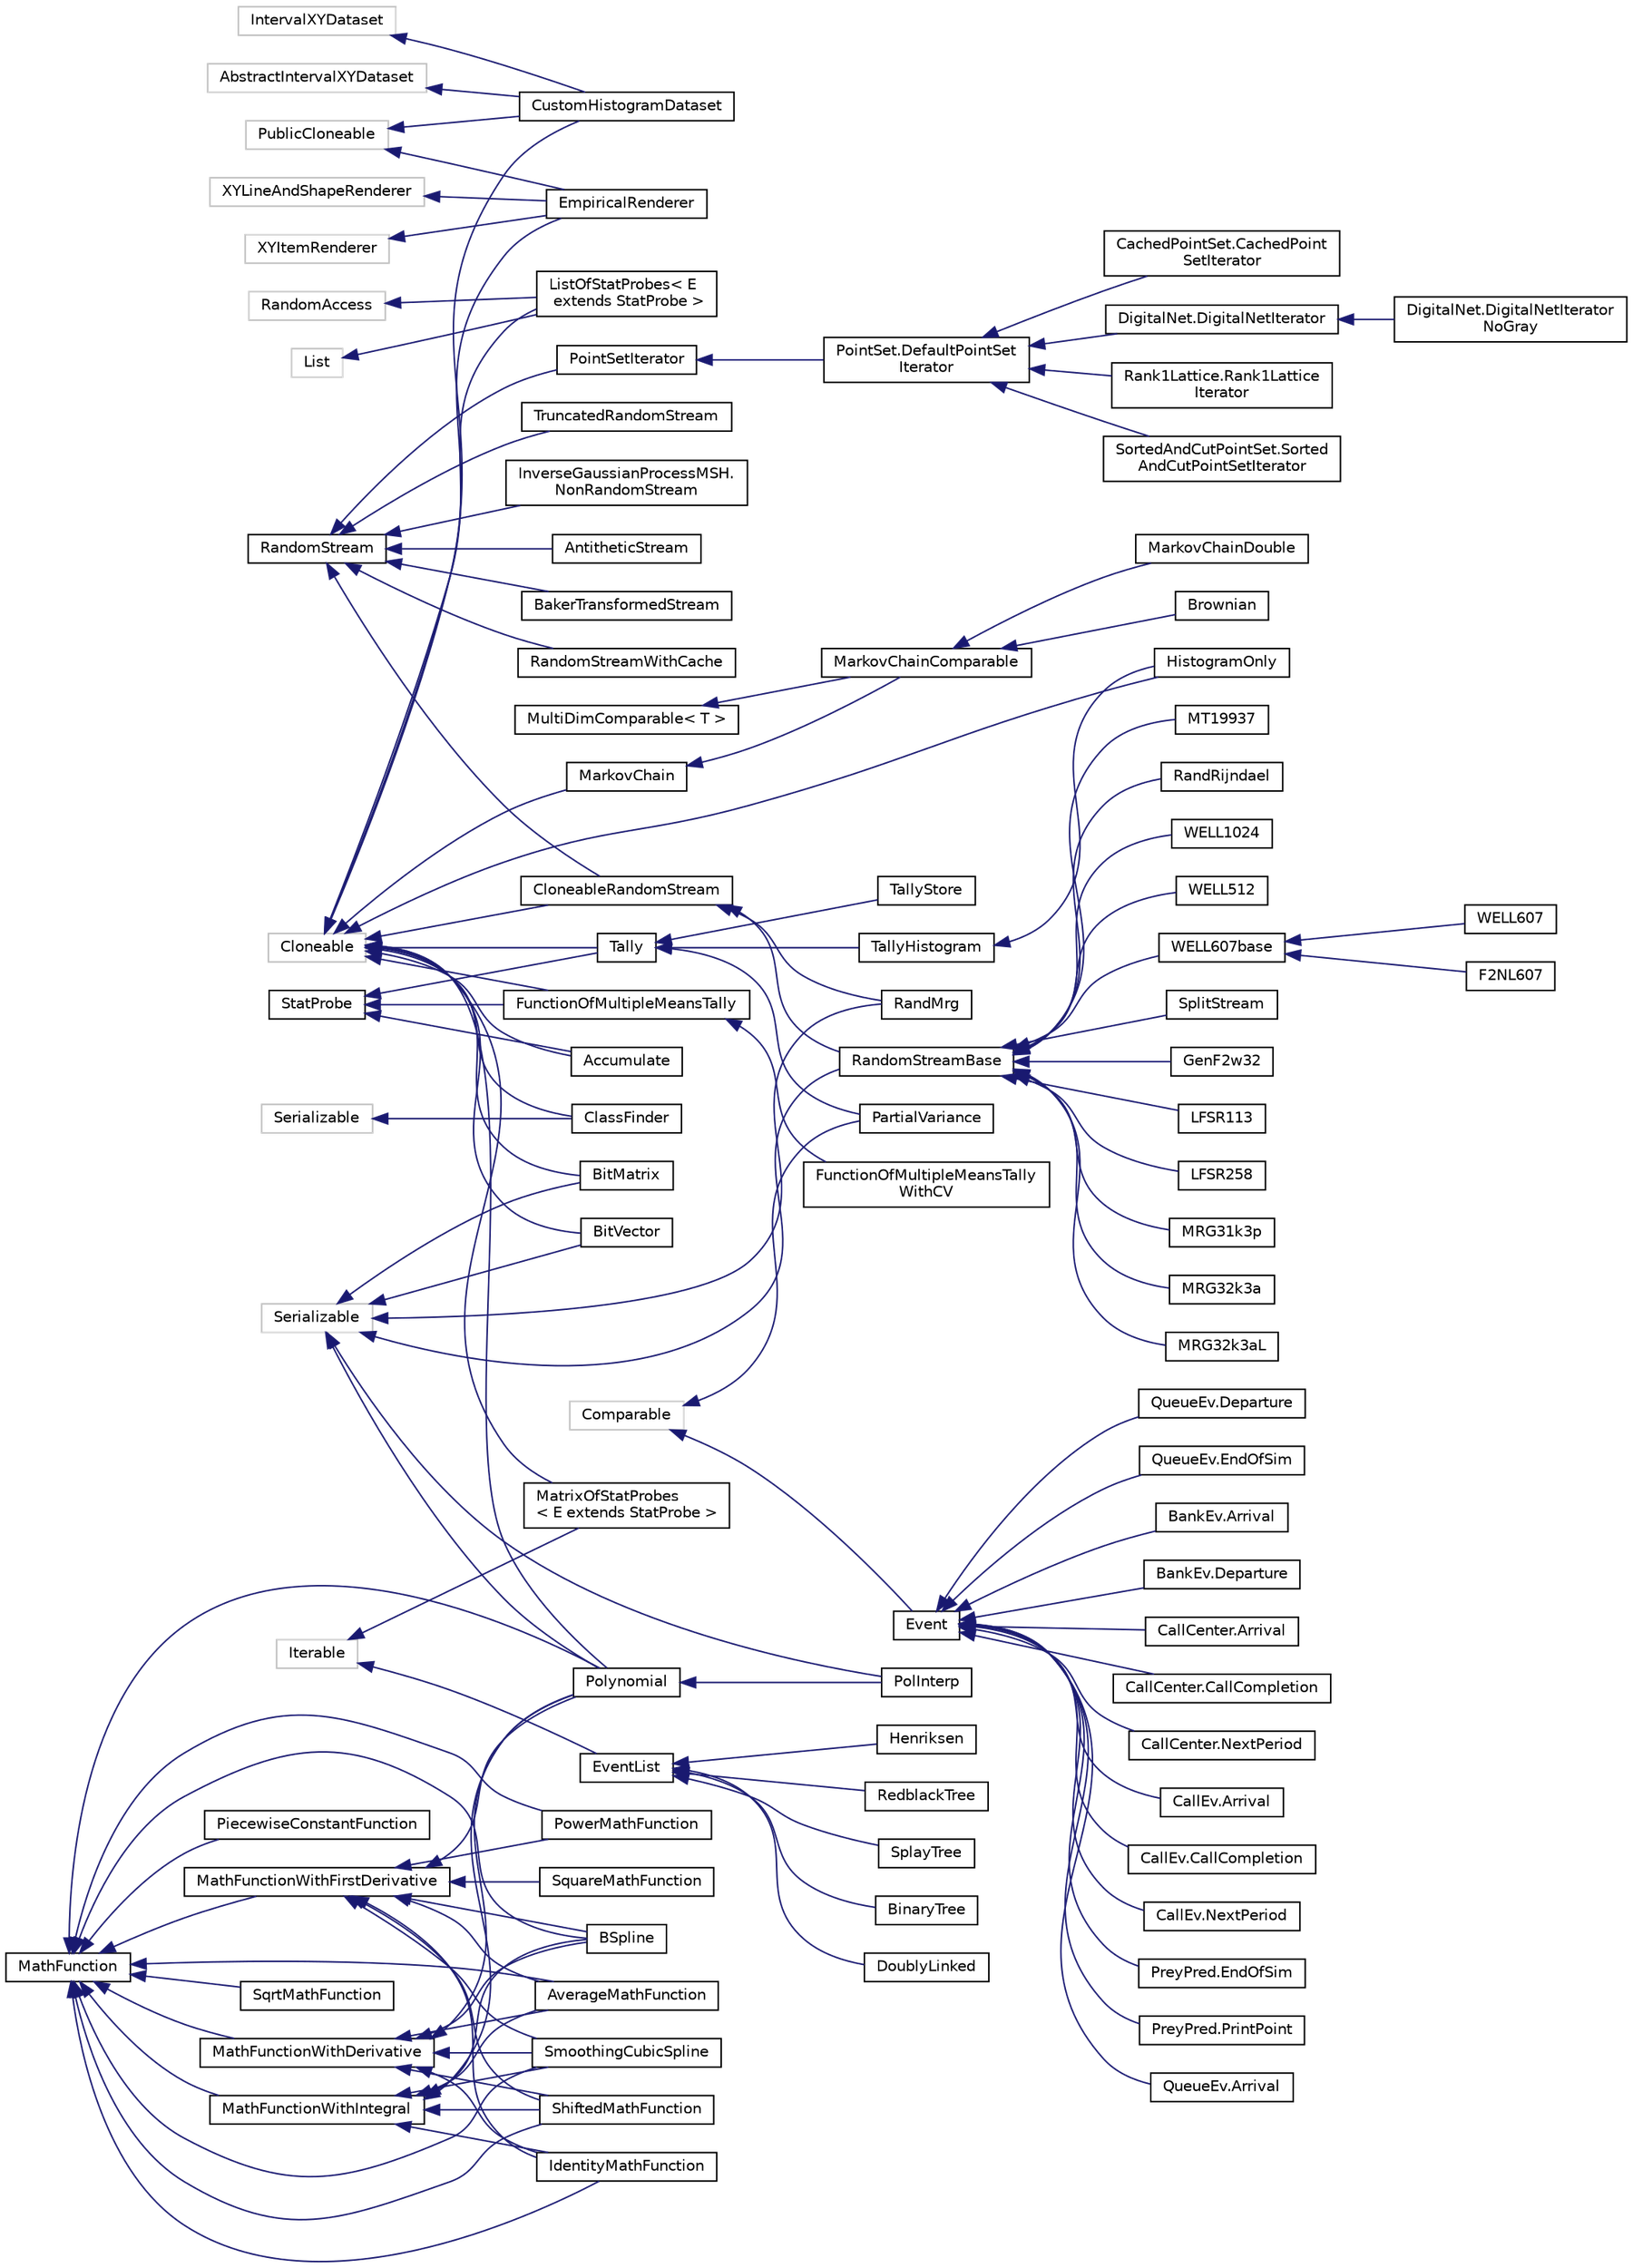 digraph "Graphical Class Hierarchy"
{
 // INTERACTIVE_SVG=YES
  bgcolor="transparent";
  edge [fontname="Helvetica",fontsize="10",labelfontname="Helvetica",labelfontsize="10"];
  node [fontname="Helvetica",fontsize="10",shape=record];
  rankdir="LR";
  Node616 [label="AbstractIntervalXYDataset",height=0.2,width=0.4,color="grey75"];
  Node616 -> Node563 [dir="back",color="midnightblue",fontsize="10",style="solid",fontname="Helvetica"];
  Node563 [label="CustomHistogramDataset",height=0.2,width=0.4,color="black",URL="$classumontreal_1_1ssj_1_1charts_1_1CustomHistogramDataset.html",tooltip="A dataset that can be used for creating histograms. "];
  Node605 [label="IntervalXYDataset",height=0.2,width=0.4,color="grey75"];
  Node605 -> Node563 [dir="back",color="midnightblue",fontsize="10",style="solid",fontname="Helvetica"];
  Node604 [label="List",height=0.2,width=0.4,color="grey75"];
  Node604 -> Node566 [dir="back",color="midnightblue",fontsize="10",style="solid",fontname="Helvetica"];
  Node566 [label="ListOfStatProbes\< E\l extends StatProbe \>",height=0.2,width=0.4,color="black",URL="$classumontreal_1_1ssj_1_1stat_1_1list_1_1ListOfStatProbes.html",tooltip="Represents a list of statistical probes that can be managed simultaneously. "];
  Node603 [label="PublicCloneable",height=0.2,width=0.4,color="grey75"];
  Node603 -> Node563 [dir="back",color="midnightblue",fontsize="10",style="solid",fontname="Helvetica"];
  Node603 -> Node564 [dir="back",color="midnightblue",fontsize="10",style="solid",fontname="Helvetica"];
  Node564 [label="EmpiricalRenderer",height=0.2,width=0.4,color="black",URL="$classumontreal_1_1ssj_1_1charts_1_1EmpiricalRenderer.html",tooltip="A renderer that draws horizontal lines between points and/or draws shapes at each data point to provi..."];
  Node602 [label="RandomAccess",height=0.2,width=0.4,color="grey75"];
  Node602 -> Node566 [dir="back",color="midnightblue",fontsize="10",style="solid",fontname="Helvetica"];
  Node601 [label="Serializable",height=0.2,width=0.4,color="grey75"];
  Node601 -> Node341 [dir="back",color="midnightblue",fontsize="10",style="solid",fontname="Helvetica"];
  Node341 [label="PolInterp",height=0.2,width=0.4,color="black",URL="$classumontreal_1_1ssj_1_1functionfit_1_1PolInterp.html",tooltip="Represents a polynomial that interpolates through a set of points. "];
  Node601 -> Node340 [dir="back",color="midnightblue",fontsize="10",style="solid",fontname="Helvetica"];
  Node340 [label="Polynomial",height=0.2,width=0.4,color="black",URL="$classumontreal_1_1ssj_1_1functions_1_1Polynomial.html",tooltip="Represents a polynomial of degree  in power form. "];
  Node340 -> Node341 [dir="back",color="midnightblue",fontsize="10",style="solid",fontname="Helvetica"];
  Node601 -> Node198 [dir="back",color="midnightblue",fontsize="10",style="solid",fontname="Helvetica"];
  Node198 [label="RandMrg",height=0.2,width=0.4,color="black",URL="$classumontreal_1_1ssj_1_1rng_1_1RandMrg.html",tooltip="USE MRG32k3a INSTEAD of this class. "];
  Node601 -> Node199 [dir="back",color="midnightblue",fontsize="10",style="solid",fontname="Helvetica"];
  Node199 [label="RandomStreamBase",height=0.2,width=0.4,color="black",URL="$classumontreal_1_1ssj_1_1rng_1_1RandomStreamBase.html",tooltip="This class provides a convenient foundation on which RNGs can be built. "];
  Node199 -> Node200 [dir="back",color="midnightblue",fontsize="10",style="solid",fontname="Helvetica"];
  Node200 [label="SplitStream",height=0.2,width=0.4,color="black",URL="$classumontreal_1_1ssj_1_1mcqmctools_1_1anova_1_1SplitStream.html",tooltip="Implements a random stream that mixes two input streams by using a coordinate mask. "];
  Node199 -> Node201 [dir="back",color="midnightblue",fontsize="10",style="solid",fontname="Helvetica"];
  Node201 [label="GenF2w32",height=0.2,width=0.4,color="black",URL="$classumontreal_1_1ssj_1_1rng_1_1GenF2w32.html",tooltip="Implements the RandomStream interface via inheritance from RandomStreamBase. "];
  Node199 -> Node202 [dir="back",color="midnightblue",fontsize="10",style="solid",fontname="Helvetica"];
  Node202 [label="LFSR113",height=0.2,width=0.4,color="black",URL="$classumontreal_1_1ssj_1_1rng_1_1LFSR113.html",tooltip="Extends RandomStreamBase using a composite linear feedback shift register (LFSR) (or Tausworthe) RNG ..."];
  Node199 -> Node203 [dir="back",color="midnightblue",fontsize="10",style="solid",fontname="Helvetica"];
  Node203 [label="LFSR258",height=0.2,width=0.4,color="black",URL="$classumontreal_1_1ssj_1_1rng_1_1LFSR258.html",tooltip="Extends RandomStreamBase using a 64-bit composite linear feedback shift register (LFSR) (or Tausworth..."];
  Node199 -> Node204 [dir="back",color="midnightblue",fontsize="10",style="solid",fontname="Helvetica"];
  Node204 [label="MRG31k3p",height=0.2,width=0.4,color="black",URL="$classumontreal_1_1ssj_1_1rng_1_1MRG31k3p.html",tooltip="Extends the abstract class RandomStreamBase, thus implementing the RandomStream interface indirectly..."];
  Node199 -> Node205 [dir="back",color="midnightblue",fontsize="10",style="solid",fontname="Helvetica"];
  Node205 [label="MRG32k3a",height=0.2,width=0.4,color="black",URL="$classumontreal_1_1ssj_1_1rng_1_1MRG32k3a.html",tooltip="Extends the abstract class RandomStreamBase by using as a backbone (or main) generator the combined m..."];
  Node199 -> Node206 [dir="back",color="midnightblue",fontsize="10",style="solid",fontname="Helvetica"];
  Node206 [label="MRG32k3aL",height=0.2,width=0.4,color="black",URL="$classumontreal_1_1ssj_1_1rng_1_1MRG32k3aL.html",tooltip="The same generator as MRG32k3a, except here it is implemented with type long instead of double..."];
  Node199 -> Node207 [dir="back",color="midnightblue",fontsize="10",style="solid",fontname="Helvetica"];
  Node207 [label="MT19937",height=0.2,width=0.4,color="black",URL="$classumontreal_1_1ssj_1_1rng_1_1MT19937.html",tooltip="Implements the RandomStream interface via inheritance from RandomStreamBase. "];
  Node199 -> Node208 [dir="back",color="midnightblue",fontsize="10",style="solid",fontname="Helvetica"];
  Node208 [label="RandRijndael",height=0.2,width=0.4,color="black",URL="$classumontreal_1_1ssj_1_1rng_1_1RandRijndael.html",tooltip="Implements a RNG using the Rijndael block cipher algorithm (AES) with key and block lengths of 128 bi..."];
  Node199 -> Node209 [dir="back",color="midnightblue",fontsize="10",style="solid",fontname="Helvetica"];
  Node209 [label="WELL1024",height=0.2,width=0.4,color="black",URL="$classumontreal_1_1ssj_1_1rng_1_1WELL1024.html",tooltip="Implements the RandomStream interface via inheritance from RandomStreamBase. "];
  Node199 -> Node210 [dir="back",color="midnightblue",fontsize="10",style="solid",fontname="Helvetica"];
  Node210 [label="WELL512",height=0.2,width=0.4,color="black",URL="$classumontreal_1_1ssj_1_1rng_1_1WELL512.html",tooltip="This class implements the RandomStream interface via inheritance from RandomStreamBase. "];
  Node199 -> Node211 [dir="back",color="midnightblue",fontsize="10",style="solid",fontname="Helvetica"];
  Node211 [label="WELL607base",height=0.2,width=0.4,color="black",URL="$classumontreal_1_1ssj_1_1rng_1_1WELL607base.html"];
  Node211 -> Node212 [dir="back",color="midnightblue",fontsize="10",style="solid",fontname="Helvetica"];
  Node212 [label="F2NL607",height=0.2,width=0.4,color="black",URL="$classumontreal_1_1ssj_1_1rng_1_1F2NL607.html",tooltip="Implements the RandomStream interface by using as a backbone generator the combination of the WELL607..."];
  Node211 -> Node213 [dir="back",color="midnightblue",fontsize="10",style="solid",fontname="Helvetica"];
  Node213 [label="WELL607",height=0.2,width=0.4,color="black",URL="$classumontreal_1_1ssj_1_1rng_1_1WELL607.html",tooltip="This class implements the RandomStream interface via inheritance from RandomStreamBase. "];
  Node601 -> Node567 [dir="back",color="midnightblue",fontsize="10",style="solid",fontname="Helvetica"];
  Node567 [label="BitMatrix",height=0.2,width=0.4,color="black",URL="$classumontreal_1_1ssj_1_1util_1_1BitMatrix.html",tooltip="This class implements matrices of bits of arbitrary dimensions. "];
  Node601 -> Node568 [dir="back",color="midnightblue",fontsize="10",style="solid",fontname="Helvetica"];
  Node568 [label="BitVector",height=0.2,width=0.4,color="black",URL="$classumontreal_1_1ssj_1_1util_1_1BitVector.html",tooltip="This class implements vectors of bits and the operations needed to use them. "];
  Node600 [label="XYItemRenderer",height=0.2,width=0.4,color="grey75"];
  Node600 -> Node564 [dir="back",color="midnightblue",fontsize="10",style="solid",fontname="Helvetica"];
  Node599 [label="XYLineAndShapeRenderer",height=0.2,width=0.4,color="grey75"];
  Node599 -> Node564 [dir="back",color="midnightblue",fontsize="10",style="solid",fontname="Helvetica"];
  Node562 [label="Cloneable",height=0.2,width=0.4,color="grey75"];
  Node562 -> Node563 [dir="back",color="midnightblue",fontsize="10",style="solid",fontname="Helvetica"];
  Node562 -> Node564 [dir="back",color="midnightblue",fontsize="10",style="solid",fontname="Helvetica"];
  Node562 -> Node340 [dir="back",color="midnightblue",fontsize="10",style="solid",fontname="Helvetica"];
  Node562 -> Node565 [dir="back",color="midnightblue",fontsize="10",style="solid",fontname="Helvetica"];
  Node565 [label="MarkovChain",height=0.2,width=0.4,color="black",URL="$classumontreal_1_1ssj_1_1markovchainrqmc_1_1MarkovChain.html",tooltip="This class defines a generic Markov chain and provides basic tools to simulate it for a given number ..."];
  Node565 -> Node310 [dir="back",color="midnightblue",fontsize="10",style="solid",fontname="Helvetica"];
  Node310 [label="MarkovChainComparable",height=0.2,width=0.4,color="black",URL="$classumontreal_1_1ssj_1_1markovchainrqmc_1_1MarkovChainComparable.html",tooltip="A subclass of Markov chain for which there is a total ordering between the states in each dimension i..."];
  Node310 -> Node311 [dir="back",color="midnightblue",fontsize="10",style="solid",fontname="Helvetica"];
  Node311 [label="Brownian",height=0.2,width=0.4,color="black",URL="$classmarkovchainrqmc_1_1Brownian.html"];
  Node310 -> Node312 [dir="back",color="midnightblue",fontsize="10",style="solid",fontname="Helvetica"];
  Node312 [label="MarkovChainDouble",height=0.2,width=0.4,color="black",URL="$classumontreal_1_1ssj_1_1markovchainrqmc_1_1MarkovChainDouble.html",tooltip="A special kind of Markov chain whose state space is a subset of the real numbers. ..."];
  Node562 -> Node197 [dir="back",color="midnightblue",fontsize="10",style="solid",fontname="Helvetica"];
  Node197 [label="CloneableRandomStream",height=0.2,width=0.4,color="black",URL="$interfaceumontreal_1_1ssj_1_1rng_1_1CloneableRandomStream.html",tooltip="CloneableRandomStream extends RandomStream and Cloneable. "];
  Node197 -> Node198 [dir="back",color="midnightblue",fontsize="10",style="solid",fontname="Helvetica"];
  Node197 -> Node199 [dir="back",color="midnightblue",fontsize="10",style="solid",fontname="Helvetica"];
  Node562 -> Node1 [dir="back",color="midnightblue",fontsize="10",style="solid",fontname="Helvetica"];
  Node1 [label="Accumulate",height=0.2,width=0.4,color="black",URL="$classumontreal_1_1ssj_1_1simevents_1_1Accumulate.html",tooltip="A subclass of umontreal.ssj.stat.StatProbe, for collecting statistics on a variable that evolves in s..."];
  Node562 -> Node2 [dir="back",color="midnightblue",fontsize="10",style="solid",fontname="Helvetica"];
  Node2 [label="FunctionOfMultipleMeansTally",height=0.2,width=0.4,color="black",URL="$classumontreal_1_1ssj_1_1stat_1_1FunctionOfMultipleMeansTally.html",tooltip="Represents a statistical collector for estimating a function of multiple means with a confidence inte..."];
  Node2 -> Node3 [dir="back",color="midnightblue",fontsize="10",style="solid",fontname="Helvetica"];
  Node3 [label="FunctionOfMultipleMeansTally\lWithCV",height=0.2,width=0.4,color="black",URL="$classumontreal_1_1ssj_1_1stat_1_1list_1_1lincv_1_1FunctionOfMultipleMeansTallyWithCV.html",tooltip="Represents a function of multiple means tally for an estimator with linear control variables..."];
  Node562 -> Node7 [dir="back",color="midnightblue",fontsize="10",style="solid",fontname="Helvetica"];
  Node7 [label="HistogramOnly",height=0.2,width=0.4,color="black",URL="$classumontreal_1_1ssj_1_1stat_1_1HistogramOnly.html",tooltip="This class is similar to TallyHistogram, except that it does not maintain the min, max, average, and variance of the observations. "];
  Node562 -> Node566 [dir="back",color="midnightblue",fontsize="10",style="solid",fontname="Helvetica"];
  Node562 -> Node373 [dir="back",color="midnightblue",fontsize="10",style="solid",fontname="Helvetica"];
  Node373 [label="MatrixOfStatProbes\l\< E extends StatProbe \>",height=0.2,width=0.4,color="black",URL="$classumontreal_1_1ssj_1_1stat_1_1matrix_1_1MatrixOfStatProbes.html",tooltip="Represents a matrix of statistical probes that can be managed simultaneously. "];
  Node562 -> Node4 [dir="back",color="midnightblue",fontsize="10",style="solid",fontname="Helvetica"];
  Node4 [label="Tally",height=0.2,width=0.4,color="black",URL="$classumontreal_1_1ssj_1_1stat_1_1Tally.html",tooltip="A subclass of StatProbe. "];
  Node4 -> Node5 [dir="back",color="midnightblue",fontsize="10",style="solid",fontname="Helvetica"];
  Node5 [label="PartialVariance",height=0.2,width=0.4,color="black",URL="$classumontreal_1_1ssj_1_1mcqmctools_1_1anova_1_1PartialVariance.html",tooltip="Represents the partial variance of a function with respect to a given coordinate set. "];
  Node4 -> Node6 [dir="back",color="midnightblue",fontsize="10",style="solid",fontname="Helvetica"];
  Node6 [label="TallyHistogram",height=0.2,width=0.4,color="black",URL="$classumontreal_1_1ssj_1_1stat_1_1TallyHistogram.html",tooltip="This class extends Tally. "];
  Node6 -> Node7 [dir="back",color="midnightblue",fontsize="10",style="solid",fontname="Helvetica"];
  Node4 -> Node8 [dir="back",color="midnightblue",fontsize="10",style="solid",fontname="Helvetica"];
  Node8 [label="TallyStore",height=0.2,width=0.4,color="black",URL="$classumontreal_1_1ssj_1_1stat_1_1TallyStore.html",tooltip="This class is a variant of Tally for which the individual observations are stored in a list implement..."];
  Node562 -> Node567 [dir="back",color="midnightblue",fontsize="10",style="solid",fontname="Helvetica"];
  Node562 -> Node568 [dir="back",color="midnightblue",fontsize="10",style="solid",fontname="Helvetica"];
  Node562 -> Node74 [dir="back",color="midnightblue",fontsize="10",style="solid",fontname="Helvetica"];
  Node74 [label="ClassFinder",height=0.2,width=0.4,color="black",URL="$classumontreal_1_1ssj_1_1util_1_1ClassFinder.html",tooltip="Utility class used to convert a simple class name to a fully qualified class object. "];
  Node546 [label="Comparable",height=0.2,width=0.4,color="grey75"];
  Node546 -> Node5 [dir="back",color="midnightblue",fontsize="10",style="solid",fontname="Helvetica"];
  Node546 -> Node547 [dir="back",color="midnightblue",fontsize="10",style="solid",fontname="Helvetica"];
  Node547 [label="Event",height=0.2,width=0.4,color="black",URL="$classumontreal_1_1ssj_1_1simevents_1_1Event.html",tooltip="This abstract class provides event scheduling tools. "];
  Node547 -> Node548 [dir="back",color="midnightblue",fontsize="10",style="solid",fontname="Helvetica"];
  Node548 [label="BankEv.Arrival",height=0.2,width=0.4,color="black",URL="$classtutorial_1_1BankEv_1_1Arrival.html"];
  Node547 -> Node549 [dir="back",color="midnightblue",fontsize="10",style="solid",fontname="Helvetica"];
  Node549 [label="BankEv.Departure",height=0.2,width=0.4,color="black",URL="$classtutorial_1_1BankEv_1_1Departure.html"];
  Node547 -> Node550 [dir="back",color="midnightblue",fontsize="10",style="solid",fontname="Helvetica"];
  Node550 [label="CallCenter.Arrival",height=0.2,width=0.4,color="black",URL="$classtutorial_1_1CallCenter_1_1Arrival.html"];
  Node547 -> Node551 [dir="back",color="midnightblue",fontsize="10",style="solid",fontname="Helvetica"];
  Node551 [label="CallCenter.CallCompletion",height=0.2,width=0.4,color="black",URL="$classtutorial_1_1CallCenter_1_1CallCompletion.html"];
  Node547 -> Node552 [dir="back",color="midnightblue",fontsize="10",style="solid",fontname="Helvetica"];
  Node552 [label="CallCenter.NextPeriod",height=0.2,width=0.4,color="black",URL="$classtutorial_1_1CallCenter_1_1NextPeriod.html"];
  Node547 -> Node553 [dir="back",color="midnightblue",fontsize="10",style="solid",fontname="Helvetica"];
  Node553 [label="CallEv.Arrival",height=0.2,width=0.4,color="black",URL="$classtutorial_1_1CallEv_1_1Arrival.html"];
  Node547 -> Node554 [dir="back",color="midnightblue",fontsize="10",style="solid",fontname="Helvetica"];
  Node554 [label="CallEv.CallCompletion",height=0.2,width=0.4,color="black",URL="$classtutorial_1_1CallEv_1_1CallCompletion.html"];
  Node547 -> Node555 [dir="back",color="midnightblue",fontsize="10",style="solid",fontname="Helvetica"];
  Node555 [label="CallEv.NextPeriod",height=0.2,width=0.4,color="black",URL="$classtutorial_1_1CallEv_1_1NextPeriod.html"];
  Node547 -> Node556 [dir="back",color="midnightblue",fontsize="10",style="solid",fontname="Helvetica"];
  Node556 [label="PreyPred.EndOfSim",height=0.2,width=0.4,color="black",URL="$classtutorial_1_1PreyPred_1_1EndOfSim.html"];
  Node547 -> Node557 [dir="back",color="midnightblue",fontsize="10",style="solid",fontname="Helvetica"];
  Node557 [label="PreyPred.PrintPoint",height=0.2,width=0.4,color="black",URL="$classtutorial_1_1PreyPred_1_1PrintPoint.html"];
  Node547 -> Node558 [dir="back",color="midnightblue",fontsize="10",style="solid",fontname="Helvetica"];
  Node558 [label="QueueEv.Arrival",height=0.2,width=0.4,color="black",URL="$classtutorial_1_1QueueEv_1_1Arrival.html"];
  Node547 -> Node559 [dir="back",color="midnightblue",fontsize="10",style="solid",fontname="Helvetica"];
  Node559 [label="QueueEv.Departure",height=0.2,width=0.4,color="black",URL="$classtutorial_1_1QueueEv_1_1Departure.html"];
  Node547 -> Node560 [dir="back",color="midnightblue",fontsize="10",style="solid",fontname="Helvetica"];
  Node560 [label="QueueEv.EndOfSim",height=0.2,width=0.4,color="black",URL="$classtutorial_1_1QueueEv_1_1EndOfSim.html"];
  Node366 [label="Iterable",height=0.2,width=0.4,color="grey75"];
  Node366 -> Node367 [dir="back",color="midnightblue",fontsize="10",style="solid",fontname="Helvetica"];
  Node367 [label="EventList",height=0.2,width=0.4,color="black",URL="$interfaceumontreal_1_1ssj_1_1simevents_1_1eventlist_1_1EventList.html",tooltip="An interface for implementations of event lists. "];
  Node367 -> Node368 [dir="back",color="midnightblue",fontsize="10",style="solid",fontname="Helvetica"];
  Node368 [label="BinaryTree",height=0.2,width=0.4,color="black",URL="$classumontreal_1_1ssj_1_1simevents_1_1eventlist_1_1BinaryTree.html",tooltip="An implementation of EventList using a binary search tree. "];
  Node367 -> Node369 [dir="back",color="midnightblue",fontsize="10",style="solid",fontname="Helvetica"];
  Node369 [label="DoublyLinked",height=0.2,width=0.4,color="black",URL="$classumontreal_1_1ssj_1_1simevents_1_1eventlist_1_1DoublyLinked.html",tooltip="An implementation of EventList using a doubly linked linear list. "];
  Node367 -> Node370 [dir="back",color="midnightblue",fontsize="10",style="solid",fontname="Helvetica"];
  Node370 [label="Henriksen",height=0.2,width=0.4,color="black",URL="$classumontreal_1_1ssj_1_1simevents_1_1eventlist_1_1Henriksen.html",tooltip="An implementation of EventList using the doubly-linked indexed list of Henriksen   (see also   (p..."];
  Node367 -> Node371 [dir="back",color="midnightblue",fontsize="10",style="solid",fontname="Helvetica"];
  Node371 [label="RedblackTree",height=0.2,width=0.4,color="black",URL="$classumontreal_1_1ssj_1_1simevents_1_1eventlist_1_1RedblackTree.html",tooltip="An implementation of EventList using a red black tree, which is similar to a binary search tree excep..."];
  Node367 -> Node372 [dir="back",color="midnightblue",fontsize="10",style="solid",fontname="Helvetica"];
  Node372 [label="SplayTree",height=0.2,width=0.4,color="black",URL="$classumontreal_1_1ssj_1_1simevents_1_1eventlist_1_1SplayTree.html",tooltip="An implementation of EventList using a splay tree  . "];
  Node366 -> Node373 [dir="back",color="midnightblue",fontsize="10",style="solid",fontname="Helvetica"];
  Node334 [label="MathFunction",height=0.2,width=0.4,color="black",URL="$interfaceumontreal_1_1ssj_1_1functions_1_1MathFunction.html",tooltip="This interface should be implemented by classes which represent univariate mathematical functions..."];
  Node334 -> Node335 [dir="back",color="midnightblue",fontsize="10",style="solid",fontname="Helvetica"];
  Node335 [label="BSpline",height=0.2,width=0.4,color="black",URL="$classumontreal_1_1ssj_1_1functionfit_1_1BSpline.html",tooltip="Represents a B-spline with control points at . "];
  Node334 -> Node336 [dir="back",color="midnightblue",fontsize="10",style="solid",fontname="Helvetica"];
  Node336 [label="SmoothingCubicSpline",height=0.2,width=0.4,color="black",URL="$classumontreal_1_1ssj_1_1functionfit_1_1SmoothingCubicSpline.html",tooltip="Represents a cubic spline with nodes at  computed with the smoothing cubic spline algorithm of Schoen..."];
  Node334 -> Node337 [dir="back",color="midnightblue",fontsize="10",style="solid",fontname="Helvetica"];
  Node337 [label="AverageMathFunction",height=0.2,width=0.4,color="black",URL="$classumontreal_1_1ssj_1_1functions_1_1AverageMathFunction.html",tooltip="Represents a function computing the average of several functions. "];
  Node334 -> Node338 [dir="back",color="midnightblue",fontsize="10",style="solid",fontname="Helvetica"];
  Node338 [label="IdentityMathFunction",height=0.2,width=0.4,color="black",URL="$classumontreal_1_1ssj_1_1functions_1_1IdentityMathFunction.html",tooltip="Represents the identity function . "];
  Node334 -> Node339 [dir="back",color="midnightblue",fontsize="10",style="solid",fontname="Helvetica"];
  Node339 [label="MathFunctionWithDerivative",height=0.2,width=0.4,color="black",URL="$interfaceumontreal_1_1ssj_1_1functions_1_1MathFunctionWithDerivative.html",tooltip="Represents a mathematical function whose th derivative can be computed using derivative(double,int). "];
  Node339 -> Node335 [dir="back",color="midnightblue",fontsize="10",style="solid",fontname="Helvetica"];
  Node339 -> Node336 [dir="back",color="midnightblue",fontsize="10",style="solid",fontname="Helvetica"];
  Node339 -> Node337 [dir="back",color="midnightblue",fontsize="10",style="solid",fontname="Helvetica"];
  Node339 -> Node338 [dir="back",color="midnightblue",fontsize="10",style="solid",fontname="Helvetica"];
  Node339 -> Node340 [dir="back",color="midnightblue",fontsize="10",style="solid",fontname="Helvetica"];
  Node339 -> Node342 [dir="back",color="midnightblue",fontsize="10",style="solid",fontname="Helvetica"];
  Node342 [label="ShiftedMathFunction",height=0.2,width=0.4,color="black",URL="$classumontreal_1_1ssj_1_1functions_1_1ShiftedMathFunction.html",tooltip="Represents a function computing  for a user-defined function  and shift . "];
  Node334 -> Node343 [dir="back",color="midnightblue",fontsize="10",style="solid",fontname="Helvetica"];
  Node343 [label="MathFunctionWithFirstDerivative",height=0.2,width=0.4,color="black",URL="$interfaceumontreal_1_1ssj_1_1functions_1_1MathFunctionWithFirstDerivative.html",tooltip="Represents a mathematical function whose derivative can be computed using derivative(double). "];
  Node343 -> Node335 [dir="back",color="midnightblue",fontsize="10",style="solid",fontname="Helvetica"];
  Node343 -> Node336 [dir="back",color="midnightblue",fontsize="10",style="solid",fontname="Helvetica"];
  Node343 -> Node337 [dir="back",color="midnightblue",fontsize="10",style="solid",fontname="Helvetica"];
  Node343 -> Node338 [dir="back",color="midnightblue",fontsize="10",style="solid",fontname="Helvetica"];
  Node343 -> Node340 [dir="back",color="midnightblue",fontsize="10",style="solid",fontname="Helvetica"];
  Node343 -> Node344 [dir="back",color="midnightblue",fontsize="10",style="solid",fontname="Helvetica"];
  Node344 [label="PowerMathFunction",height=0.2,width=0.4,color="black",URL="$classumontreal_1_1ssj_1_1functions_1_1PowerMathFunction.html",tooltip="Represents a function computing  for a user-defined function  and power . "];
  Node343 -> Node342 [dir="back",color="midnightblue",fontsize="10",style="solid",fontname="Helvetica"];
  Node343 -> Node345 [dir="back",color="midnightblue",fontsize="10",style="solid",fontname="Helvetica"];
  Node345 [label="SquareMathFunction",height=0.2,width=0.4,color="black",URL="$classumontreal_1_1ssj_1_1functions_1_1SquareMathFunction.html",tooltip="Represents a function computing  for a user-defined function . "];
  Node334 -> Node346 [dir="back",color="midnightblue",fontsize="10",style="solid",fontname="Helvetica"];
  Node346 [label="MathFunctionWithIntegral",height=0.2,width=0.4,color="black",URL="$interfaceumontreal_1_1ssj_1_1functions_1_1MathFunctionWithIntegral.html",tooltip="Represents a mathematical function whose integral can be computed by the integral(double,double) method. "];
  Node346 -> Node335 [dir="back",color="midnightblue",fontsize="10",style="solid",fontname="Helvetica"];
  Node346 -> Node336 [dir="back",color="midnightblue",fontsize="10",style="solid",fontname="Helvetica"];
  Node346 -> Node337 [dir="back",color="midnightblue",fontsize="10",style="solid",fontname="Helvetica"];
  Node346 -> Node338 [dir="back",color="midnightblue",fontsize="10",style="solid",fontname="Helvetica"];
  Node346 -> Node340 [dir="back",color="midnightblue",fontsize="10",style="solid",fontname="Helvetica"];
  Node346 -> Node342 [dir="back",color="midnightblue",fontsize="10",style="solid",fontname="Helvetica"];
  Node334 -> Node347 [dir="back",color="midnightblue",fontsize="10",style="solid",fontname="Helvetica"];
  Node347 [label="PiecewiseConstantFunction",height=0.2,width=0.4,color="black",URL="$classumontreal_1_1ssj_1_1functions_1_1PiecewiseConstantFunction.html",tooltip="Represents a piecewise-constant function. "];
  Node334 -> Node340 [dir="back",color="midnightblue",fontsize="10",style="solid",fontname="Helvetica"];
  Node334 -> Node344 [dir="back",color="midnightblue",fontsize="10",style="solid",fontname="Helvetica"];
  Node334 -> Node342 [dir="back",color="midnightblue",fontsize="10",style="solid",fontname="Helvetica"];
  Node334 -> Node348 [dir="back",color="midnightblue",fontsize="10",style="solid",fontname="Helvetica"];
  Node348 [label="SqrtMathFunction",height=0.2,width=0.4,color="black",URL="$classumontreal_1_1ssj_1_1functions_1_1SqrtMathFunction.html",tooltip="Represents a function computing the square root of another function . "];
  Node309 [label="MultiDimComparable\< T \>",height=0.2,width=0.4,color="black",URL="$interfaceumontreal_1_1ssj_1_1util_1_1sort_1_1MultiDimComparable.html",tooltip="This interface is an extension (or variant) of the Comparable interface in Java. "];
  Node309 -> Node310 [dir="back",color="midnightblue",fontsize="10",style="solid",fontname="Helvetica"];
  Node187 [label="RandomStream",height=0.2,width=0.4,color="black",URL="$interfaceumontreal_1_1ssj_1_1rng_1_1RandomStream.html",tooltip="This interface defines the basic structures to handle multiple streams of uniform (pseudo)random numb..."];
  Node187 -> Node188 [dir="back",color="midnightblue",fontsize="10",style="solid",fontname="Helvetica"];
  Node188 [label="PointSetIterator",height=0.2,width=0.4,color="black",URL="$interfaceumontreal_1_1ssj_1_1hups_1_1PointSetIterator.html",tooltip="Objects of classes that implement this interface are iterators that permit one to enumerate (or obser..."];
  Node188 -> Node189 [dir="back",color="midnightblue",fontsize="10",style="solid",fontname="Helvetica"];
  Node189 [label="PointSet.DefaultPointSet\lIterator",height=0.2,width=0.4,color="black",URL="$classumontreal_1_1ssj_1_1hups_1_1PointSet_1_1DefaultPointSetIterator.html"];
  Node189 -> Node190 [dir="back",color="midnightblue",fontsize="10",style="solid",fontname="Helvetica"];
  Node190 [label="CachedPointSet.CachedPoint\lSetIterator",height=0.2,width=0.4,color="black",URL="$classumontreal_1_1ssj_1_1hups_1_1CachedPointSet_1_1CachedPointSetIterator.html"];
  Node189 -> Node191 [dir="back",color="midnightblue",fontsize="10",style="solid",fontname="Helvetica"];
  Node191 [label="DigitalNet.DigitalNetIterator",height=0.2,width=0.4,color="black",URL="$classumontreal_1_1ssj_1_1hups_1_1DigitalNet_1_1DigitalNetIterator.html"];
  Node191 -> Node192 [dir="back",color="midnightblue",fontsize="10",style="solid",fontname="Helvetica"];
  Node192 [label="DigitalNet.DigitalNetIterator\lNoGray",height=0.2,width=0.4,color="black",URL="$classumontreal_1_1ssj_1_1hups_1_1DigitalNet_1_1DigitalNetIteratorNoGray.html"];
  Node189 -> Node193 [dir="back",color="midnightblue",fontsize="10",style="solid",fontname="Helvetica"];
  Node193 [label="Rank1Lattice.Rank1Lattice\lIterator",height=0.2,width=0.4,color="black",URL="$classumontreal_1_1ssj_1_1hups_1_1Rank1Lattice_1_1Rank1LatticeIterator.html"];
  Node189 -> Node194 [dir="back",color="midnightblue",fontsize="10",style="solid",fontname="Helvetica"];
  Node194 [label="SortedAndCutPointSet.Sorted\lAndCutPointSetIterator",height=0.2,width=0.4,color="black",URL="$classumontreal_1_1ssj_1_1hups_1_1SortedAndCutPointSet_1_1SortedAndCutPointSetIterator.html"];
  Node187 -> Node195 [dir="back",color="midnightblue",fontsize="10",style="solid",fontname="Helvetica"];
  Node195 [label="AntitheticStream",height=0.2,width=0.4,color="black",URL="$classumontreal_1_1ssj_1_1rng_1_1AntitheticStream.html",tooltip="This container class allows the user to force any RandomStream to return antithetic variates..."];
  Node187 -> Node196 [dir="back",color="midnightblue",fontsize="10",style="solid",fontname="Helvetica"];
  Node196 [label="BakerTransformedStream",height=0.2,width=0.4,color="black",URL="$classumontreal_1_1ssj_1_1rng_1_1BakerTransformedStream.html",tooltip="This container class permits one to apply the baker’s transformation to the output of any RandomStre..."];
  Node187 -> Node197 [dir="back",color="midnightblue",fontsize="10",style="solid",fontname="Helvetica"];
  Node187 -> Node214 [dir="back",color="midnightblue",fontsize="10",style="solid",fontname="Helvetica"];
  Node214 [label="RandomStreamWithCache",height=0.2,width=0.4,color="black",URL="$classumontreal_1_1ssj_1_1rng_1_1RandomStreamWithCache.html",tooltip="This class represents a random stream whose uniforms are cached for more efficiency when using common..."];
  Node187 -> Node215 [dir="back",color="midnightblue",fontsize="10",style="solid",fontname="Helvetica"];
  Node215 [label="TruncatedRandomStream",height=0.2,width=0.4,color="black",URL="$classumontreal_1_1ssj_1_1rng_1_1TruncatedRandomStream.html",tooltip="Represents a container random stream generating numbers in an interval  instead of in ..."];
  Node187 -> Node216 [dir="back",color="midnightblue",fontsize="10",style="solid",fontname="Helvetica"];
  Node216 [label="InverseGaussianProcessMSH.\lNonRandomStream",height=0.2,width=0.4,color="black",URL="$classumontreal_1_1ssj_1_1stochprocess_1_1InverseGaussianProcessMSH_1_1NonRandomStream.html",tooltip="NonRandomStream:  Given a double array, this class will return those values as if it where a random s..."];
  Node73 [label="Serializable",height=0.2,width=0.4,color="grey75"];
  Node73 -> Node74 [dir="back",color="midnightblue",fontsize="10",style="solid",fontname="Helvetica"];
  Node0 [label="StatProbe",height=0.2,width=0.4,color="black",URL="$classumontreal_1_1ssj_1_1stat_1_1StatProbe.html",tooltip="The objects of this class are statistical probes or collectors, which are elementary devices for coll..."];
  Node0 -> Node1 [dir="back",color="midnightblue",fontsize="10",style="solid",fontname="Helvetica"];
  Node0 -> Node2 [dir="back",color="midnightblue",fontsize="10",style="solid",fontname="Helvetica"];
  Node0 -> Node4 [dir="back",color="midnightblue",fontsize="10",style="solid",fontname="Helvetica"];
}
